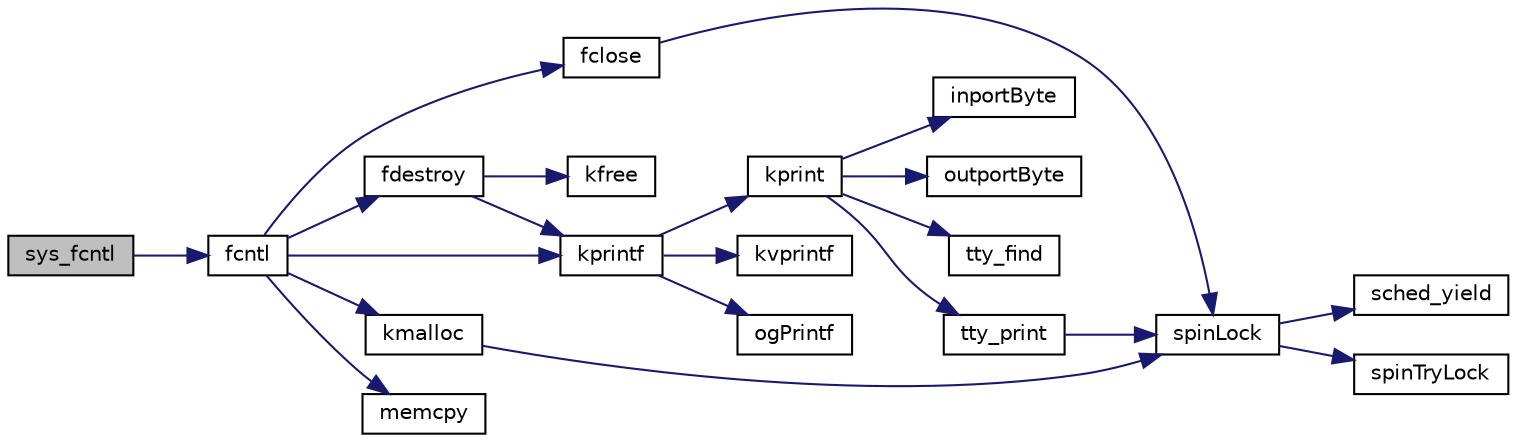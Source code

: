 digraph "sys_fcntl"
{
 // LATEX_PDF_SIZE
  edge [fontname="Helvetica",fontsize="10",labelfontname="Helvetica",labelfontsize="10"];
  node [fontname="Helvetica",fontsize="10",shape=record];
  rankdir="LR";
  Node1 [label="sys_fcntl",height=0.2,width=0.4,color="black", fillcolor="grey75", style="filled", fontcolor="black",tooltip=" "];
  Node1 -> Node2 [color="midnightblue",fontsize="10",style="solid",fontname="Helvetica"];
  Node2 [label="fcntl",height=0.2,width=0.4,color="black", fillcolor="white", style="filled",URL="$descrip_8c.html#aa825d15d1f3691b7e31917e05ef9f3bc",tooltip=" "];
  Node2 -> Node3 [color="midnightblue",fontsize="10",style="solid",fontname="Helvetica"];
  Node3 [label="fclose",height=0.2,width=0.4,color="black", fillcolor="white", style="filled",URL="$file_8c.html#a62ac32695420234cb7ccbcfc6cabd4a4",tooltip=" "];
  Node3 -> Node4 [color="midnightblue",fontsize="10",style="solid",fontname="Helvetica"];
  Node4 [label="spinLock",height=0.2,width=0.4,color="black", fillcolor="white", style="filled",URL="$armv6_2spinlock_8c.html#a71f03d2ba55111c715b6068254847a53",tooltip=" "];
  Node4 -> Node5 [color="midnightblue",fontsize="10",style="solid",fontname="Helvetica"];
  Node5 [label="sched_yield",height=0.2,width=0.4,color="black", fillcolor="white", style="filled",URL="$armv6_2sched_8c.html#a08933fe6d593a1c78b9080359f15a0b7",tooltip=" "];
  Node4 -> Node6 [color="midnightblue",fontsize="10",style="solid",fontname="Helvetica"];
  Node6 [label="spinTryLock",height=0.2,width=0.4,color="black", fillcolor="white", style="filled",URL="$armv6_2spinlock_8c.html#a740766af5da58616f700fffab6768a78",tooltip=" "];
  Node2 -> Node7 [color="midnightblue",fontsize="10",style="solid",fontname="Helvetica"];
  Node7 [label="fdestroy",height=0.2,width=0.4,color="black", fillcolor="white", style="filled",URL="$descrip_8c.html#ae7b881d8f4c6e81d8e10468783ce080f",tooltip="The function bar."];
  Node7 -> Node8 [color="midnightblue",fontsize="10",style="solid",fontname="Helvetica"];
  Node8 [label="kfree",height=0.2,width=0.4,color="black", fillcolor="white", style="filled",URL="$kmalloc_8h.html#aaa9ed6886459604cf73ccdbf6410e487",tooltip=" "];
  Node7 -> Node9 [color="midnightblue",fontsize="10",style="solid",fontname="Helvetica"];
  Node9 [label="kprintf",height=0.2,width=0.4,color="black", fillcolor="white", style="filled",URL="$kprintf_8h.html#a20b56810edb62a6fe59917015c30848f",tooltip=" "];
  Node9 -> Node10 [color="midnightblue",fontsize="10",style="solid",fontname="Helvetica"];
  Node10 [label="kprint",height=0.2,width=0.4,color="black", fillcolor="white", style="filled",URL="$video_8h.html#a5429378b96a24fadfd2d1f8d777eb95a",tooltip=" "];
  Node10 -> Node11 [color="midnightblue",fontsize="10",style="solid",fontname="Helvetica"];
  Node11 [label="inportByte",height=0.2,width=0.4,color="black", fillcolor="white", style="filled",URL="$io_8h.html#a77b934268de1b3ecdcf3f275413b3108",tooltip="input one byte from specified port"];
  Node10 -> Node12 [color="midnightblue",fontsize="10",style="solid",fontname="Helvetica"];
  Node12 [label="outportByte",height=0.2,width=0.4,color="black", fillcolor="white", style="filled",URL="$io_8h.html#a8acc1a06073db2e7b92ffbd00fbd0cf1",tooltip="outputut one byte to specified port"];
  Node10 -> Node13 [color="midnightblue",fontsize="10",style="solid",fontname="Helvetica"];
  Node13 [label="tty_find",height=0.2,width=0.4,color="black", fillcolor="white", style="filled",URL="$tty_8h.html#a4f96ccac7e60296ef496008d8cbed0ff",tooltip=" "];
  Node10 -> Node14 [color="midnightblue",fontsize="10",style="solid",fontname="Helvetica"];
  Node14 [label="tty_print",height=0.2,width=0.4,color="black", fillcolor="white", style="filled",URL="$tty_8h.html#ad96f57a7c113d3cfa76ee5fed6de33c0",tooltip=" "];
  Node14 -> Node4 [color="midnightblue",fontsize="10",style="solid",fontname="Helvetica"];
  Node9 -> Node15 [color="midnightblue",fontsize="10",style="solid",fontname="Helvetica"];
  Node15 [label="kvprintf",height=0.2,width=0.4,color="black", fillcolor="white", style="filled",URL="$kprintf_8c.html#a3093cdac4668a4ccffdd7f77270888b7",tooltip=" "];
  Node9 -> Node16 [color="midnightblue",fontsize="10",style="solid",fontname="Helvetica"];
  Node16 [label="ogPrintf",height=0.2,width=0.4,color="black", fillcolor="white", style="filled",URL="$kprintf_8h.html#a3b4a66bf1f6583e65660f281b6014aa1",tooltip=" "];
  Node2 -> Node17 [color="midnightblue",fontsize="10",style="solid",fontname="Helvetica"];
  Node17 [label="kmalloc",height=0.2,width=0.4,color="black", fillcolor="white", style="filled",URL="$kmalloc_8h.html#a150eab2ac4ce4553e21ca10e7f441762",tooltip=" "];
  Node17 -> Node4 [color="midnightblue",fontsize="10",style="solid",fontname="Helvetica"];
  Node2 -> Node9 [color="midnightblue",fontsize="10",style="solid",fontname="Helvetica"];
  Node2 -> Node18 [color="midnightblue",fontsize="10",style="solid",fontname="Helvetica"];
  Node18 [label="memcpy",height=0.2,width=0.4,color="black", fillcolor="white", style="filled",URL="$string_8h.html#ae33b18edb618c656b9b795b9fce2316c",tooltip=" "];
}
